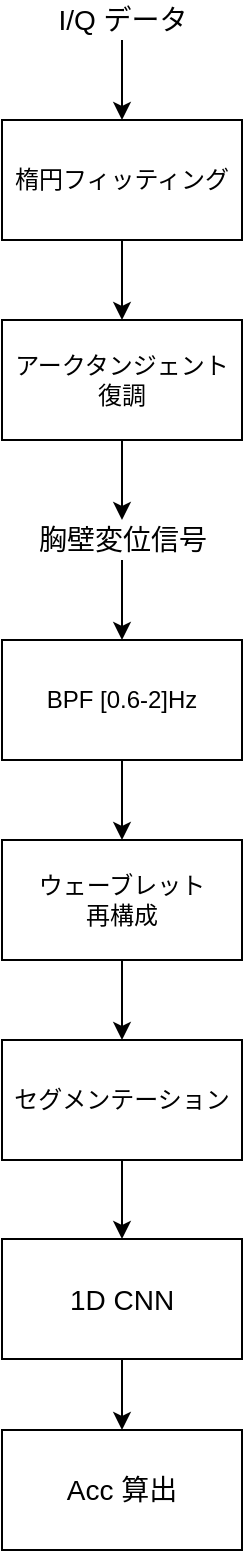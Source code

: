 <mxfile>
    <diagram id="OBeigzuDV8th4y5DuVvh" name="Page-1">
        <mxGraphModel dx="431" dy="481" grid="1" gridSize="10" guides="1" tooltips="1" connect="1" arrows="1" fold="1" page="1" pageScale="1" pageWidth="827" pageHeight="1169" math="0" shadow="0">
            <root>
                <mxCell id="0"/>
                <mxCell id="1" parent="0"/>
                <mxCell id="4" value="" style="edgeStyle=none;html=1;" parent="1" target="3" edge="1">
                    <mxGeometry relative="1" as="geometry">
                        <mxPoint x="400" y="260" as="sourcePoint"/>
                    </mxGeometry>
                </mxCell>
                <mxCell id="6" value="" style="edgeStyle=none;html=1;" parent="1" source="3" target="5" edge="1">
                    <mxGeometry relative="1" as="geometry"/>
                </mxCell>
                <mxCell id="3" value="楕円フィッティング" style="rounded=0;whiteSpace=wrap;html=1;" parent="1" vertex="1">
                    <mxGeometry x="340" y="300" width="120" height="60" as="geometry"/>
                </mxCell>
                <mxCell id="9" value="" style="edgeStyle=none;html=1;" parent="1" source="5" edge="1">
                    <mxGeometry relative="1" as="geometry">
                        <mxPoint x="400" y="500" as="targetPoint"/>
                    </mxGeometry>
                </mxCell>
                <mxCell id="5" value="アークタンジェント復調" style="rounded=0;whiteSpace=wrap;html=1;" parent="1" vertex="1">
                    <mxGeometry x="340" y="400" width="120" height="60" as="geometry"/>
                </mxCell>
                <mxCell id="7" value="&lt;font style=&quot;font-size: 14px&quot;&gt;I/Q データ&lt;/font&gt;" style="text;html=1;align=center;verticalAlign=middle;resizable=0;points=[];autosize=1;strokeColor=none;fillColor=none;" parent="1" vertex="1">
                    <mxGeometry x="360" y="240" width="80" height="20" as="geometry"/>
                </mxCell>
                <mxCell id="44" value="" style="edgeStyle=none;html=1;" edge="1" parent="1" source="10" target="43">
                    <mxGeometry relative="1" as="geometry"/>
                </mxCell>
                <mxCell id="10" value="&lt;font style=&quot;font-size: 14px&quot;&gt;胸壁変位信号&lt;/font&gt;" style="text;html=1;align=center;verticalAlign=middle;resizable=0;points=[];autosize=1;strokeColor=none;fillColor=none;" parent="1" vertex="1">
                    <mxGeometry x="350" y="500" width="100" height="20" as="geometry"/>
                </mxCell>
                <mxCell id="41" style="edgeStyle=none;html=1;exitX=0.5;exitY=1;exitDx=0;exitDy=0;entryX=0.5;entryY=0;entryDx=0;entryDy=0;" parent="1" source="11" target="37" edge="1">
                    <mxGeometry relative="1" as="geometry"/>
                </mxCell>
                <mxCell id="11" value="ウェーブレット&lt;br&gt;再構成" style="whiteSpace=wrap;html=1;" parent="1" vertex="1">
                    <mxGeometry x="340" y="660" width="120" height="60" as="geometry"/>
                </mxCell>
                <mxCell id="36" value="" style="edgeStyle=orthogonalEdgeStyle;sketch=0;html=1;fontSize=14;" parent="1" source="37" target="39" edge="1">
                    <mxGeometry relative="1" as="geometry"/>
                </mxCell>
                <mxCell id="37" value="セグメンテーション" style="whiteSpace=wrap;html=1;" parent="1" vertex="1">
                    <mxGeometry x="340" y="760" width="120" height="60" as="geometry"/>
                </mxCell>
                <mxCell id="38" value="" style="edgeStyle=orthogonalEdgeStyle;sketch=0;html=1;fontSize=14;" parent="1" source="39" target="40" edge="1">
                    <mxGeometry relative="1" as="geometry"/>
                </mxCell>
                <mxCell id="39" value="1D CNN" style="whiteSpace=wrap;html=1;fontSize=14;" parent="1" vertex="1">
                    <mxGeometry x="340" y="859.5" width="120" height="60" as="geometry"/>
                </mxCell>
                <mxCell id="40" value="Acc 算出" style="whiteSpace=wrap;html=1;fontSize=14;" parent="1" vertex="1">
                    <mxGeometry x="340" y="955" width="120" height="60" as="geometry"/>
                </mxCell>
                <mxCell id="45" value="" style="edgeStyle=none;html=1;" edge="1" parent="1" source="43" target="11">
                    <mxGeometry relative="1" as="geometry"/>
                </mxCell>
                <mxCell id="43" value="BPF [0.6-2]Hz" style="whiteSpace=wrap;html=1;" vertex="1" parent="1">
                    <mxGeometry x="340" y="560" width="120" height="60" as="geometry"/>
                </mxCell>
            </root>
        </mxGraphModel>
    </diagram>
</mxfile>